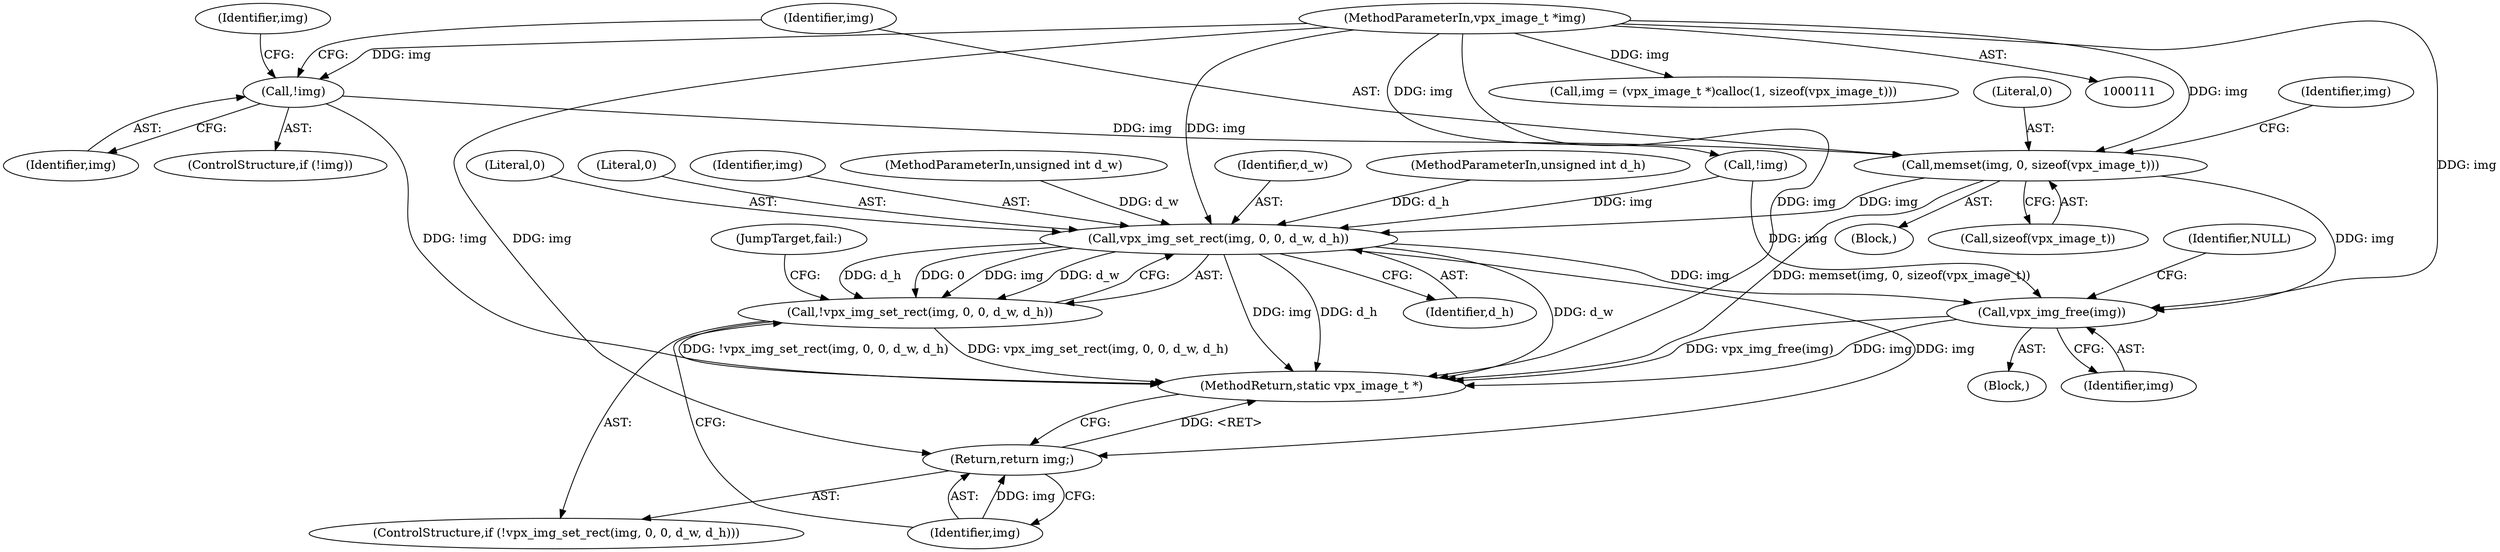 digraph "0_Android_55cd1dd7c8d0a3de907d22e0f12718733f4e41d9@API" {
"1000323" [label="(Call,memset(img, 0, sizeof(vpx_image_t)))"];
"1000301" [label="(Call,!img)"];
"1000112" [label="(MethodParameterIn,vpx_image_t *img)"];
"1000519" [label="(Call,vpx_img_set_rect(img, 0, 0, d_w, d_h))"];
"1000518" [label="(Call,!vpx_img_set_rect(img, 0, 0, d_w, d_h))"];
"1000525" [label="(Return,return img;)"];
"1000528" [label="(Call,vpx_img_free(img))"];
"1000527" [label="(JumpTarget,fail:)"];
"1000330" [label="(Identifier,img)"];
"1000521" [label="(Literal,0)"];
"1000524" [label="(Identifier,d_h)"];
"1000525" [label="(Return,return img;)"];
"1000112" [label="(MethodParameterIn,vpx_image_t *img)"];
"1000532" [label="(MethodReturn,static vpx_image_t *)"];
"1000302" [label="(Identifier,img)"];
"1000325" [label="(Literal,0)"];
"1000305" [label="(Identifier,img)"];
"1000322" [label="(Block,)"];
"1000517" [label="(ControlStructure,if (!vpx_img_set_rect(img, 0, 0, d_w, d_h)))"];
"1000323" [label="(Call,memset(img, 0, sizeof(vpx_image_t)))"];
"1000119" [label="(Block,)"];
"1000326" [label="(Call,sizeof(vpx_image_t))"];
"1000304" [label="(Call,img = (vpx_image_t *)calloc(1, sizeof(vpx_image_t)))"];
"1000114" [label="(MethodParameterIn,unsigned int d_w)"];
"1000526" [label="(Identifier,img)"];
"1000523" [label="(Identifier,d_w)"];
"1000313" [label="(Call,!img)"];
"1000520" [label="(Identifier,img)"];
"1000528" [label="(Call,vpx_img_free(img))"];
"1000300" [label="(ControlStructure,if (!img))"];
"1000518" [label="(Call,!vpx_img_set_rect(img, 0, 0, d_w, d_h))"];
"1000531" [label="(Identifier,NULL)"];
"1000301" [label="(Call,!img)"];
"1000519" [label="(Call,vpx_img_set_rect(img, 0, 0, d_w, d_h))"];
"1000529" [label="(Identifier,img)"];
"1000115" [label="(MethodParameterIn,unsigned int d_h)"];
"1000522" [label="(Literal,0)"];
"1000324" [label="(Identifier,img)"];
"1000323" -> "1000322"  [label="AST: "];
"1000323" -> "1000326"  [label="CFG: "];
"1000324" -> "1000323"  [label="AST: "];
"1000325" -> "1000323"  [label="AST: "];
"1000326" -> "1000323"  [label="AST: "];
"1000330" -> "1000323"  [label="CFG: "];
"1000323" -> "1000532"  [label="DDG: memset(img, 0, sizeof(vpx_image_t))"];
"1000301" -> "1000323"  [label="DDG: img"];
"1000112" -> "1000323"  [label="DDG: img"];
"1000323" -> "1000519"  [label="DDG: img"];
"1000323" -> "1000528"  [label="DDG: img"];
"1000301" -> "1000300"  [label="AST: "];
"1000301" -> "1000302"  [label="CFG: "];
"1000302" -> "1000301"  [label="AST: "];
"1000305" -> "1000301"  [label="CFG: "];
"1000324" -> "1000301"  [label="CFG: "];
"1000301" -> "1000532"  [label="DDG: !img"];
"1000112" -> "1000301"  [label="DDG: img"];
"1000112" -> "1000111"  [label="AST: "];
"1000112" -> "1000532"  [label="DDG: img"];
"1000112" -> "1000304"  [label="DDG: img"];
"1000112" -> "1000313"  [label="DDG: img"];
"1000112" -> "1000519"  [label="DDG: img"];
"1000112" -> "1000525"  [label="DDG: img"];
"1000112" -> "1000528"  [label="DDG: img"];
"1000519" -> "1000518"  [label="AST: "];
"1000519" -> "1000524"  [label="CFG: "];
"1000520" -> "1000519"  [label="AST: "];
"1000521" -> "1000519"  [label="AST: "];
"1000522" -> "1000519"  [label="AST: "];
"1000523" -> "1000519"  [label="AST: "];
"1000524" -> "1000519"  [label="AST: "];
"1000518" -> "1000519"  [label="CFG: "];
"1000519" -> "1000532"  [label="DDG: img"];
"1000519" -> "1000532"  [label="DDG: d_h"];
"1000519" -> "1000532"  [label="DDG: d_w"];
"1000519" -> "1000518"  [label="DDG: d_h"];
"1000519" -> "1000518"  [label="DDG: 0"];
"1000519" -> "1000518"  [label="DDG: img"];
"1000519" -> "1000518"  [label="DDG: d_w"];
"1000313" -> "1000519"  [label="DDG: img"];
"1000114" -> "1000519"  [label="DDG: d_w"];
"1000115" -> "1000519"  [label="DDG: d_h"];
"1000519" -> "1000525"  [label="DDG: img"];
"1000519" -> "1000528"  [label="DDG: img"];
"1000518" -> "1000517"  [label="AST: "];
"1000526" -> "1000518"  [label="CFG: "];
"1000527" -> "1000518"  [label="CFG: "];
"1000518" -> "1000532"  [label="DDG: vpx_img_set_rect(img, 0, 0, d_w, d_h)"];
"1000518" -> "1000532"  [label="DDG: !vpx_img_set_rect(img, 0, 0, d_w, d_h)"];
"1000525" -> "1000517"  [label="AST: "];
"1000525" -> "1000526"  [label="CFG: "];
"1000526" -> "1000525"  [label="AST: "];
"1000532" -> "1000525"  [label="CFG: "];
"1000525" -> "1000532"  [label="DDG: <RET>"];
"1000526" -> "1000525"  [label="DDG: img"];
"1000528" -> "1000119"  [label="AST: "];
"1000528" -> "1000529"  [label="CFG: "];
"1000529" -> "1000528"  [label="AST: "];
"1000531" -> "1000528"  [label="CFG: "];
"1000528" -> "1000532"  [label="DDG: vpx_img_free(img)"];
"1000528" -> "1000532"  [label="DDG: img"];
"1000313" -> "1000528"  [label="DDG: img"];
}
